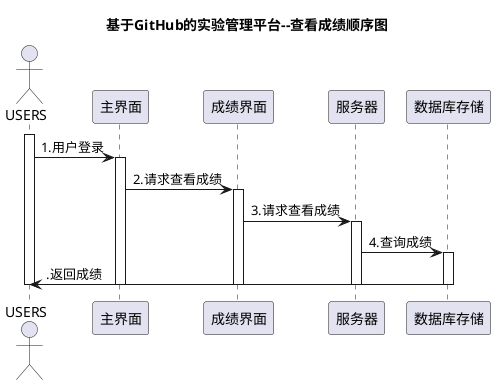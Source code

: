 @startuml
title 基于GitHub的实验管理平台--查看成绩顺序图
actor USERS
activate USERS
USERS -> 主界面: 1.用户登录
activate 主界面
主界面->成绩界面:2.请求查看成绩
activate 成绩界面
成绩界面 -> 服务器:3.请求查看成绩
activate 服务器
服务器-> 数据库存储:4.查询成绩
activate 数据库存储
数据库存储->USERS:.返回成绩
deactivate 数据库存储
deactivate 服务器
deactivate 主界面
deactivate 成绩界面
deactivate USERS
@enduml
